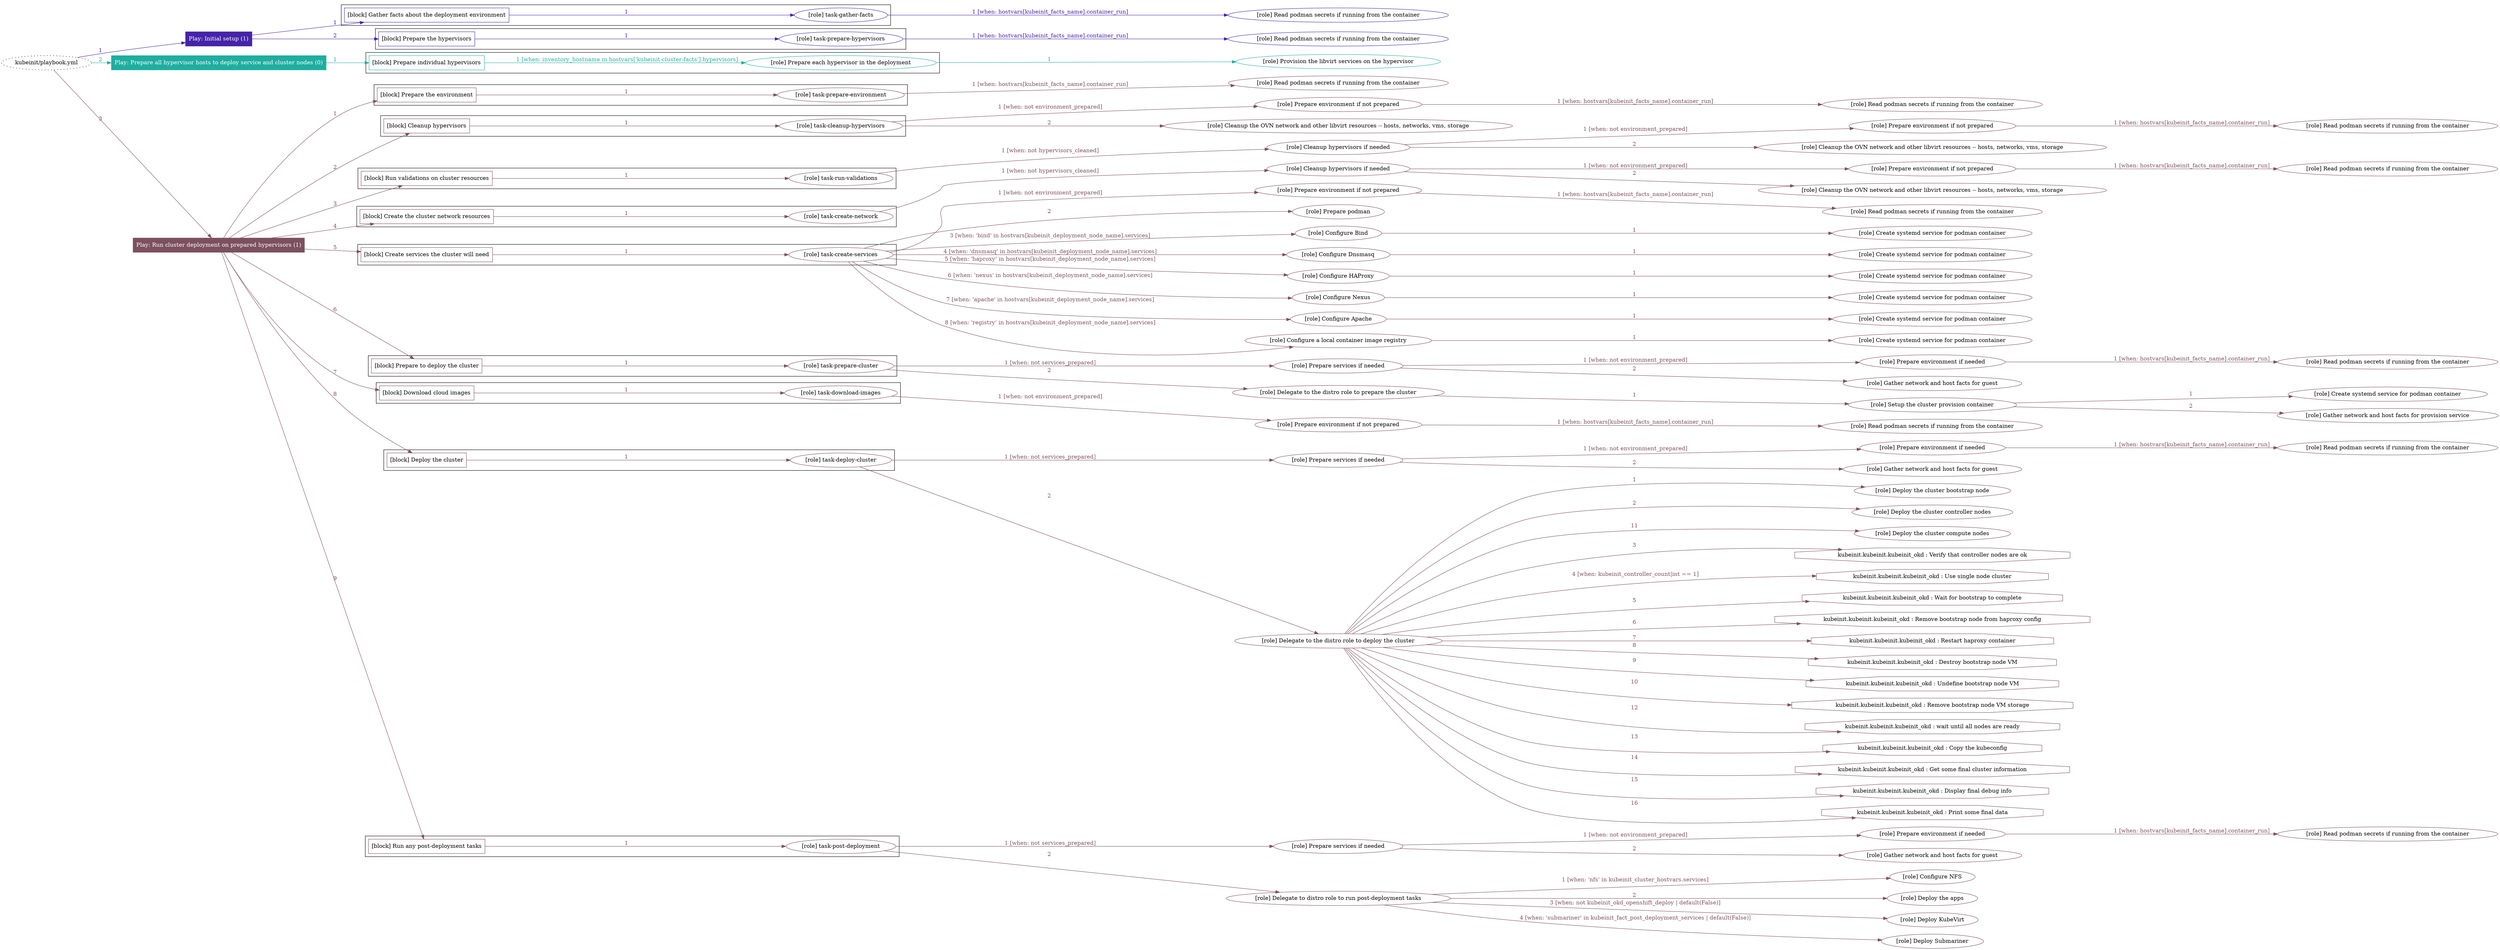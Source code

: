 digraph {
	graph [concentrate=true ordering=in rankdir=LR ratio=fill]
	edge [esep=5 sep=10]
	"kubeinit/playbook.yml" [id=root_node style=dotted]
	play_7d2f7381 [label="Play: Initial setup (1)" color="#4524a8" fontcolor="#ffffff" id=play_7d2f7381 shape=box style=filled tooltip=localhost]
	"kubeinit/playbook.yml" -> play_7d2f7381 [label="1 " color="#4524a8" fontcolor="#4524a8" id=edge_6ad91ef6 labeltooltip="1 " tooltip="1 "]
	subgraph "Read podman secrets if running from the container" {
		role_1c14fb50 [label="[role] Read podman secrets if running from the container" color="#4524a8" id=role_1c14fb50 tooltip="Read podman secrets if running from the container"]
	}
	subgraph "task-gather-facts" {
		role_3646228f [label="[role] task-gather-facts" color="#4524a8" id=role_3646228f tooltip="task-gather-facts"]
		role_3646228f -> role_1c14fb50 [label="1 [when: hostvars[kubeinit_facts_name].container_run]" color="#4524a8" fontcolor="#4524a8" id=edge_77670428 labeltooltip="1 [when: hostvars[kubeinit_facts_name].container_run]" tooltip="1 [when: hostvars[kubeinit_facts_name].container_run]"]
	}
	subgraph "Read podman secrets if running from the container" {
		role_b519b706 [label="[role] Read podman secrets if running from the container" color="#4524a8" id=role_b519b706 tooltip="Read podman secrets if running from the container"]
	}
	subgraph "task-prepare-hypervisors" {
		role_a5843ebe [label="[role] task-prepare-hypervisors" color="#4524a8" id=role_a5843ebe tooltip="task-prepare-hypervisors"]
		role_a5843ebe -> role_b519b706 [label="1 [when: hostvars[kubeinit_facts_name].container_run]" color="#4524a8" fontcolor="#4524a8" id=edge_20d713dc labeltooltip="1 [when: hostvars[kubeinit_facts_name].container_run]" tooltip="1 [when: hostvars[kubeinit_facts_name].container_run]"]
	}
	subgraph "Play: Initial setup (1)" {
		play_7d2f7381 -> block_4e8e53a3 [label=1 color="#4524a8" fontcolor="#4524a8" id=edge_6fdb72be labeltooltip=1 tooltip=1]
		subgraph cluster_block_4e8e53a3 {
			block_4e8e53a3 [label="[block] Gather facts about the deployment environment" color="#4524a8" id=block_4e8e53a3 labeltooltip="Gather facts about the deployment environment" shape=box tooltip="Gather facts about the deployment environment"]
			block_4e8e53a3 -> role_3646228f [label="1 " color="#4524a8" fontcolor="#4524a8" id=edge_73fc9235 labeltooltip="1 " tooltip="1 "]
		}
		play_7d2f7381 -> block_19b87d64 [label=2 color="#4524a8" fontcolor="#4524a8" id=edge_df9b084a labeltooltip=2 tooltip=2]
		subgraph cluster_block_19b87d64 {
			block_19b87d64 [label="[block] Prepare the hypervisors" color="#4524a8" id=block_19b87d64 labeltooltip="Prepare the hypervisors" shape=box tooltip="Prepare the hypervisors"]
			block_19b87d64 -> role_a5843ebe [label="1 " color="#4524a8" fontcolor="#4524a8" id=edge_a1b9829f labeltooltip="1 " tooltip="1 "]
		}
	}
	play_d73f15d1 [label="Play: Prepare all hypervisor hosts to deploy service and cluster nodes (0)" color="#1eae9f" fontcolor="#ffffff" id=play_d73f15d1 shape=box style=filled tooltip="Play: Prepare all hypervisor hosts to deploy service and cluster nodes (0)"]
	"kubeinit/playbook.yml" -> play_d73f15d1 [label="2 " color="#1eae9f" fontcolor="#1eae9f" id=edge_0fe3eff8 labeltooltip="2 " tooltip="2 "]
	subgraph "Provision the libvirt services on the hypervisor" {
		role_e79de451 [label="[role] Provision the libvirt services on the hypervisor" color="#1eae9f" id=role_e79de451 tooltip="Provision the libvirt services on the hypervisor"]
	}
	subgraph "Prepare each hypervisor in the deployment" {
		role_b3261ede [label="[role] Prepare each hypervisor in the deployment" color="#1eae9f" id=role_b3261ede tooltip="Prepare each hypervisor in the deployment"]
		role_b3261ede -> role_e79de451 [label="1 " color="#1eae9f" fontcolor="#1eae9f" id=edge_2cc45184 labeltooltip="1 " tooltip="1 "]
	}
	subgraph "Play: Prepare all hypervisor hosts to deploy service and cluster nodes (0)" {
		play_d73f15d1 -> block_dc60e6c8 [label=1 color="#1eae9f" fontcolor="#1eae9f" id=edge_6f79b375 labeltooltip=1 tooltip=1]
		subgraph cluster_block_dc60e6c8 {
			block_dc60e6c8 [label="[block] Prepare individual hypervisors" color="#1eae9f" id=block_dc60e6c8 labeltooltip="Prepare individual hypervisors" shape=box tooltip="Prepare individual hypervisors"]
			block_dc60e6c8 -> role_b3261ede [label="1 [when: inventory_hostname in hostvars['kubeinit-cluster-facts'].hypervisors]" color="#1eae9f" fontcolor="#1eae9f" id=edge_da0bbf3a labeltooltip="1 [when: inventory_hostname in hostvars['kubeinit-cluster-facts'].hypervisors]" tooltip="1 [when: inventory_hostname in hostvars['kubeinit-cluster-facts'].hypervisors]"]
		}
	}
	play_1d3808f7 [label="Play: Run cluster deployment on prepared hypervisors (1)" color="#7c505f" fontcolor="#ffffff" id=play_1d3808f7 shape=box style=filled tooltip=localhost]
	"kubeinit/playbook.yml" -> play_1d3808f7 [label="3 " color="#7c505f" fontcolor="#7c505f" id=edge_3d11d7c2 labeltooltip="3 " tooltip="3 "]
	subgraph "Read podman secrets if running from the container" {
		role_39e4a702 [label="[role] Read podman secrets if running from the container" color="#7c505f" id=role_39e4a702 tooltip="Read podman secrets if running from the container"]
	}
	subgraph "task-prepare-environment" {
		role_f0932172 [label="[role] task-prepare-environment" color="#7c505f" id=role_f0932172 tooltip="task-prepare-environment"]
		role_f0932172 -> role_39e4a702 [label="1 [when: hostvars[kubeinit_facts_name].container_run]" color="#7c505f" fontcolor="#7c505f" id=edge_34ca42ef labeltooltip="1 [when: hostvars[kubeinit_facts_name].container_run]" tooltip="1 [when: hostvars[kubeinit_facts_name].container_run]"]
	}
	subgraph "Read podman secrets if running from the container" {
		role_e2d43a28 [label="[role] Read podman secrets if running from the container" color="#7c505f" id=role_e2d43a28 tooltip="Read podman secrets if running from the container"]
	}
	subgraph "Prepare environment if not prepared" {
		role_89637f34 [label="[role] Prepare environment if not prepared" color="#7c505f" id=role_89637f34 tooltip="Prepare environment if not prepared"]
		role_89637f34 -> role_e2d43a28 [label="1 [when: hostvars[kubeinit_facts_name].container_run]" color="#7c505f" fontcolor="#7c505f" id=edge_60b1b0a3 labeltooltip="1 [when: hostvars[kubeinit_facts_name].container_run]" tooltip="1 [when: hostvars[kubeinit_facts_name].container_run]"]
	}
	subgraph "Cleanup the OVN network and other libvirt resources -- hosts, networks, vms, storage" {
		role_3848f781 [label="[role] Cleanup the OVN network and other libvirt resources -- hosts, networks, vms, storage" color="#7c505f" id=role_3848f781 tooltip="Cleanup the OVN network and other libvirt resources -- hosts, networks, vms, storage"]
	}
	subgraph "task-cleanup-hypervisors" {
		role_9afb23cd [label="[role] task-cleanup-hypervisors" color="#7c505f" id=role_9afb23cd tooltip="task-cleanup-hypervisors"]
		role_9afb23cd -> role_89637f34 [label="1 [when: not environment_prepared]" color="#7c505f" fontcolor="#7c505f" id=edge_fff485ad labeltooltip="1 [when: not environment_prepared]" tooltip="1 [when: not environment_prepared]"]
		role_9afb23cd -> role_3848f781 [label="2 " color="#7c505f" fontcolor="#7c505f" id=edge_85868484 labeltooltip="2 " tooltip="2 "]
	}
	subgraph "Read podman secrets if running from the container" {
		role_187adf08 [label="[role] Read podman secrets if running from the container" color="#7c505f" id=role_187adf08 tooltip="Read podman secrets if running from the container"]
	}
	subgraph "Prepare environment if not prepared" {
		role_f1ee081c [label="[role] Prepare environment if not prepared" color="#7c505f" id=role_f1ee081c tooltip="Prepare environment if not prepared"]
		role_f1ee081c -> role_187adf08 [label="1 [when: hostvars[kubeinit_facts_name].container_run]" color="#7c505f" fontcolor="#7c505f" id=edge_f477924f labeltooltip="1 [when: hostvars[kubeinit_facts_name].container_run]" tooltip="1 [when: hostvars[kubeinit_facts_name].container_run]"]
	}
	subgraph "Cleanup the OVN network and other libvirt resources -- hosts, networks, vms, storage" {
		role_6dc99ac4 [label="[role] Cleanup the OVN network and other libvirt resources -- hosts, networks, vms, storage" color="#7c505f" id=role_6dc99ac4 tooltip="Cleanup the OVN network and other libvirt resources -- hosts, networks, vms, storage"]
	}
	subgraph "Cleanup hypervisors if needed" {
		role_e7fa2ef7 [label="[role] Cleanup hypervisors if needed" color="#7c505f" id=role_e7fa2ef7 tooltip="Cleanup hypervisors if needed"]
		role_e7fa2ef7 -> role_f1ee081c [label="1 [when: not environment_prepared]" color="#7c505f" fontcolor="#7c505f" id=edge_1c498059 labeltooltip="1 [when: not environment_prepared]" tooltip="1 [when: not environment_prepared]"]
		role_e7fa2ef7 -> role_6dc99ac4 [label="2 " color="#7c505f" fontcolor="#7c505f" id=edge_dbfa1452 labeltooltip="2 " tooltip="2 "]
	}
	subgraph "task-run-validations" {
		role_3ed34e7e [label="[role] task-run-validations" color="#7c505f" id=role_3ed34e7e tooltip="task-run-validations"]
		role_3ed34e7e -> role_e7fa2ef7 [label="1 [when: not hypervisors_cleaned]" color="#7c505f" fontcolor="#7c505f" id=edge_cffe1c76 labeltooltip="1 [when: not hypervisors_cleaned]" tooltip="1 [when: not hypervisors_cleaned]"]
	}
	subgraph "Read podman secrets if running from the container" {
		role_b6eb8983 [label="[role] Read podman secrets if running from the container" color="#7c505f" id=role_b6eb8983 tooltip="Read podman secrets if running from the container"]
	}
	subgraph "Prepare environment if not prepared" {
		role_933c8168 [label="[role] Prepare environment if not prepared" color="#7c505f" id=role_933c8168 tooltip="Prepare environment if not prepared"]
		role_933c8168 -> role_b6eb8983 [label="1 [when: hostvars[kubeinit_facts_name].container_run]" color="#7c505f" fontcolor="#7c505f" id=edge_29f651e1 labeltooltip="1 [when: hostvars[kubeinit_facts_name].container_run]" tooltip="1 [when: hostvars[kubeinit_facts_name].container_run]"]
	}
	subgraph "Cleanup the OVN network and other libvirt resources -- hosts, networks, vms, storage" {
		role_d2748277 [label="[role] Cleanup the OVN network and other libvirt resources -- hosts, networks, vms, storage" color="#7c505f" id=role_d2748277 tooltip="Cleanup the OVN network and other libvirt resources -- hosts, networks, vms, storage"]
	}
	subgraph "Cleanup hypervisors if needed" {
		role_aa43fd49 [label="[role] Cleanup hypervisors if needed" color="#7c505f" id=role_aa43fd49 tooltip="Cleanup hypervisors if needed"]
		role_aa43fd49 -> role_933c8168 [label="1 [when: not environment_prepared]" color="#7c505f" fontcolor="#7c505f" id=edge_e4af177c labeltooltip="1 [when: not environment_prepared]" tooltip="1 [when: not environment_prepared]"]
		role_aa43fd49 -> role_d2748277 [label="2 " color="#7c505f" fontcolor="#7c505f" id=edge_358d51b8 labeltooltip="2 " tooltip="2 "]
	}
	subgraph "task-create-network" {
		role_13f2b196 [label="[role] task-create-network" color="#7c505f" id=role_13f2b196 tooltip="task-create-network"]
		role_13f2b196 -> role_aa43fd49 [label="1 [when: not hypervisors_cleaned]" color="#7c505f" fontcolor="#7c505f" id=edge_5f062961 labeltooltip="1 [when: not hypervisors_cleaned]" tooltip="1 [when: not hypervisors_cleaned]"]
	}
	subgraph "Read podman secrets if running from the container" {
		role_470d8c63 [label="[role] Read podman secrets if running from the container" color="#7c505f" id=role_470d8c63 tooltip="Read podman secrets if running from the container"]
	}
	subgraph "Prepare environment if not prepared" {
		role_807fb23b [label="[role] Prepare environment if not prepared" color="#7c505f" id=role_807fb23b tooltip="Prepare environment if not prepared"]
		role_807fb23b -> role_470d8c63 [label="1 [when: hostvars[kubeinit_facts_name].container_run]" color="#7c505f" fontcolor="#7c505f" id=edge_cb064c23 labeltooltip="1 [when: hostvars[kubeinit_facts_name].container_run]" tooltip="1 [when: hostvars[kubeinit_facts_name].container_run]"]
	}
	subgraph "Prepare podman" {
		role_a3611d41 [label="[role] Prepare podman" color="#7c505f" id=role_a3611d41 tooltip="Prepare podman"]
	}
	subgraph "Create systemd service for podman container" {
		role_ea74315b [label="[role] Create systemd service for podman container" color="#7c505f" id=role_ea74315b tooltip="Create systemd service for podman container"]
	}
	subgraph "Configure Bind" {
		role_83a5820a [label="[role] Configure Bind" color="#7c505f" id=role_83a5820a tooltip="Configure Bind"]
		role_83a5820a -> role_ea74315b [label="1 " color="#7c505f" fontcolor="#7c505f" id=edge_8e218de0 labeltooltip="1 " tooltip="1 "]
	}
	subgraph "Create systemd service for podman container" {
		role_b95d07db [label="[role] Create systemd service for podman container" color="#7c505f" id=role_b95d07db tooltip="Create systemd service for podman container"]
	}
	subgraph "Configure Dnsmasq" {
		role_21d42694 [label="[role] Configure Dnsmasq" color="#7c505f" id=role_21d42694 tooltip="Configure Dnsmasq"]
		role_21d42694 -> role_b95d07db [label="1 " color="#7c505f" fontcolor="#7c505f" id=edge_ee1e392b labeltooltip="1 " tooltip="1 "]
	}
	subgraph "Create systemd service for podman container" {
		role_1d00e116 [label="[role] Create systemd service for podman container" color="#7c505f" id=role_1d00e116 tooltip="Create systemd service for podman container"]
	}
	subgraph "Configure HAProxy" {
		role_e3651c39 [label="[role] Configure HAProxy" color="#7c505f" id=role_e3651c39 tooltip="Configure HAProxy"]
		role_e3651c39 -> role_1d00e116 [label="1 " color="#7c505f" fontcolor="#7c505f" id=edge_f3190dd2 labeltooltip="1 " tooltip="1 "]
	}
	subgraph "Create systemd service for podman container" {
		role_a2766e02 [label="[role] Create systemd service for podman container" color="#7c505f" id=role_a2766e02 tooltip="Create systemd service for podman container"]
	}
	subgraph "Configure Nexus" {
		role_db13585f [label="[role] Configure Nexus" color="#7c505f" id=role_db13585f tooltip="Configure Nexus"]
		role_db13585f -> role_a2766e02 [label="1 " color="#7c505f" fontcolor="#7c505f" id=edge_01aab4e0 labeltooltip="1 " tooltip="1 "]
	}
	subgraph "Create systemd service for podman container" {
		role_e174b138 [label="[role] Create systemd service for podman container" color="#7c505f" id=role_e174b138 tooltip="Create systemd service for podman container"]
	}
	subgraph "Configure Apache" {
		role_b78c520b [label="[role] Configure Apache" color="#7c505f" id=role_b78c520b tooltip="Configure Apache"]
		role_b78c520b -> role_e174b138 [label="1 " color="#7c505f" fontcolor="#7c505f" id=edge_9c5eac04 labeltooltip="1 " tooltip="1 "]
	}
	subgraph "Create systemd service for podman container" {
		role_09942bec [label="[role] Create systemd service for podman container" color="#7c505f" id=role_09942bec tooltip="Create systemd service for podman container"]
	}
	subgraph "Configure a local container image registry" {
		role_4e1a4e13 [label="[role] Configure a local container image registry" color="#7c505f" id=role_4e1a4e13 tooltip="Configure a local container image registry"]
		role_4e1a4e13 -> role_09942bec [label="1 " color="#7c505f" fontcolor="#7c505f" id=edge_110596e5 labeltooltip="1 " tooltip="1 "]
	}
	subgraph "task-create-services" {
		role_08235a43 [label="[role] task-create-services" color="#7c505f" id=role_08235a43 tooltip="task-create-services"]
		role_08235a43 -> role_807fb23b [label="1 [when: not environment_prepared]" color="#7c505f" fontcolor="#7c505f" id=edge_d6e43243 labeltooltip="1 [when: not environment_prepared]" tooltip="1 [when: not environment_prepared]"]
		role_08235a43 -> role_a3611d41 [label="2 " color="#7c505f" fontcolor="#7c505f" id=edge_9b33f55b labeltooltip="2 " tooltip="2 "]
		role_08235a43 -> role_83a5820a [label="3 [when: 'bind' in hostvars[kubeinit_deployment_node_name].services]" color="#7c505f" fontcolor="#7c505f" id=edge_3be163c9 labeltooltip="3 [when: 'bind' in hostvars[kubeinit_deployment_node_name].services]" tooltip="3 [when: 'bind' in hostvars[kubeinit_deployment_node_name].services]"]
		role_08235a43 -> role_21d42694 [label="4 [when: 'dnsmasq' in hostvars[kubeinit_deployment_node_name].services]" color="#7c505f" fontcolor="#7c505f" id=edge_ff90f227 labeltooltip="4 [when: 'dnsmasq' in hostvars[kubeinit_deployment_node_name].services]" tooltip="4 [when: 'dnsmasq' in hostvars[kubeinit_deployment_node_name].services]"]
		role_08235a43 -> role_e3651c39 [label="5 [when: 'haproxy' in hostvars[kubeinit_deployment_node_name].services]" color="#7c505f" fontcolor="#7c505f" id=edge_837c6a90 labeltooltip="5 [when: 'haproxy' in hostvars[kubeinit_deployment_node_name].services]" tooltip="5 [when: 'haproxy' in hostvars[kubeinit_deployment_node_name].services]"]
		role_08235a43 -> role_db13585f [label="6 [when: 'nexus' in hostvars[kubeinit_deployment_node_name].services]" color="#7c505f" fontcolor="#7c505f" id=edge_572ab359 labeltooltip="6 [when: 'nexus' in hostvars[kubeinit_deployment_node_name].services]" tooltip="6 [when: 'nexus' in hostvars[kubeinit_deployment_node_name].services]"]
		role_08235a43 -> role_b78c520b [label="7 [when: 'apache' in hostvars[kubeinit_deployment_node_name].services]" color="#7c505f" fontcolor="#7c505f" id=edge_a09a6984 labeltooltip="7 [when: 'apache' in hostvars[kubeinit_deployment_node_name].services]" tooltip="7 [when: 'apache' in hostvars[kubeinit_deployment_node_name].services]"]
		role_08235a43 -> role_4e1a4e13 [label="8 [when: 'registry' in hostvars[kubeinit_deployment_node_name].services]" color="#7c505f" fontcolor="#7c505f" id=edge_743a44cc labeltooltip="8 [when: 'registry' in hostvars[kubeinit_deployment_node_name].services]" tooltip="8 [when: 'registry' in hostvars[kubeinit_deployment_node_name].services]"]
	}
	subgraph "Read podman secrets if running from the container" {
		role_adf14bd3 [label="[role] Read podman secrets if running from the container" color="#7c505f" id=role_adf14bd3 tooltip="Read podman secrets if running from the container"]
	}
	subgraph "Prepare environment if needed" {
		role_a1bd424e [label="[role] Prepare environment if needed" color="#7c505f" id=role_a1bd424e tooltip="Prepare environment if needed"]
		role_a1bd424e -> role_adf14bd3 [label="1 [when: hostvars[kubeinit_facts_name].container_run]" color="#7c505f" fontcolor="#7c505f" id=edge_67751fe9 labeltooltip="1 [when: hostvars[kubeinit_facts_name].container_run]" tooltip="1 [when: hostvars[kubeinit_facts_name].container_run]"]
	}
	subgraph "Gather network and host facts for guest" {
		role_ac29c97d [label="[role] Gather network and host facts for guest" color="#7c505f" id=role_ac29c97d tooltip="Gather network and host facts for guest"]
	}
	subgraph "Prepare services if needed" {
		role_f673ac6f [label="[role] Prepare services if needed" color="#7c505f" id=role_f673ac6f tooltip="Prepare services if needed"]
		role_f673ac6f -> role_a1bd424e [label="1 [when: not environment_prepared]" color="#7c505f" fontcolor="#7c505f" id=edge_98a06494 labeltooltip="1 [when: not environment_prepared]" tooltip="1 [when: not environment_prepared]"]
		role_f673ac6f -> role_ac29c97d [label="2 " color="#7c505f" fontcolor="#7c505f" id=edge_6248c4b0 labeltooltip="2 " tooltip="2 "]
	}
	subgraph "Create systemd service for podman container" {
		role_c8611197 [label="[role] Create systemd service for podman container" color="#7c505f" id=role_c8611197 tooltip="Create systemd service for podman container"]
	}
	subgraph "Gather network and host facts for provision service" {
		role_8b862d4f [label="[role] Gather network and host facts for provision service" color="#7c505f" id=role_8b862d4f tooltip="Gather network and host facts for provision service"]
	}
	subgraph "Setup the cluster provision container" {
		role_ebb8c73a [label="[role] Setup the cluster provision container" color="#7c505f" id=role_ebb8c73a tooltip="Setup the cluster provision container"]
		role_ebb8c73a -> role_c8611197 [label="1 " color="#7c505f" fontcolor="#7c505f" id=edge_4eac9c98 labeltooltip="1 " tooltip="1 "]
		role_ebb8c73a -> role_8b862d4f [label="2 " color="#7c505f" fontcolor="#7c505f" id=edge_6397be35 labeltooltip="2 " tooltip="2 "]
	}
	subgraph "Delegate to the distro role to prepare the cluster" {
		role_8f961a01 [label="[role] Delegate to the distro role to prepare the cluster" color="#7c505f" id=role_8f961a01 tooltip="Delegate to the distro role to prepare the cluster"]
		role_8f961a01 -> role_ebb8c73a [label="1 " color="#7c505f" fontcolor="#7c505f" id=edge_67d3140d labeltooltip="1 " tooltip="1 "]
	}
	subgraph "task-prepare-cluster" {
		role_cee1e1ce [label="[role] task-prepare-cluster" color="#7c505f" id=role_cee1e1ce tooltip="task-prepare-cluster"]
		role_cee1e1ce -> role_f673ac6f [label="1 [when: not services_prepared]" color="#7c505f" fontcolor="#7c505f" id=edge_0a2780ce labeltooltip="1 [when: not services_prepared]" tooltip="1 [when: not services_prepared]"]
		role_cee1e1ce -> role_8f961a01 [label="2 " color="#7c505f" fontcolor="#7c505f" id=edge_4c31b080 labeltooltip="2 " tooltip="2 "]
	}
	subgraph "Read podman secrets if running from the container" {
		role_eb6038cc [label="[role] Read podman secrets if running from the container" color="#7c505f" id=role_eb6038cc tooltip="Read podman secrets if running from the container"]
	}
	subgraph "Prepare environment if not prepared" {
		role_b472aafc [label="[role] Prepare environment if not prepared" color="#7c505f" id=role_b472aafc tooltip="Prepare environment if not prepared"]
		role_b472aafc -> role_eb6038cc [label="1 [when: hostvars[kubeinit_facts_name].container_run]" color="#7c505f" fontcolor="#7c505f" id=edge_16af4df9 labeltooltip="1 [when: hostvars[kubeinit_facts_name].container_run]" tooltip="1 [when: hostvars[kubeinit_facts_name].container_run]"]
	}
	subgraph "task-download-images" {
		role_83c79166 [label="[role] task-download-images" color="#7c505f" id=role_83c79166 tooltip="task-download-images"]
		role_83c79166 -> role_b472aafc [label="1 [when: not environment_prepared]" color="#7c505f" fontcolor="#7c505f" id=edge_0a151990 labeltooltip="1 [when: not environment_prepared]" tooltip="1 [when: not environment_prepared]"]
	}
	subgraph "Read podman secrets if running from the container" {
		role_9eff4251 [label="[role] Read podman secrets if running from the container" color="#7c505f" id=role_9eff4251 tooltip="Read podman secrets if running from the container"]
	}
	subgraph "Prepare environment if needed" {
		role_a9432e18 [label="[role] Prepare environment if needed" color="#7c505f" id=role_a9432e18 tooltip="Prepare environment if needed"]
		role_a9432e18 -> role_9eff4251 [label="1 [when: hostvars[kubeinit_facts_name].container_run]" color="#7c505f" fontcolor="#7c505f" id=edge_fe723014 labeltooltip="1 [when: hostvars[kubeinit_facts_name].container_run]" tooltip="1 [when: hostvars[kubeinit_facts_name].container_run]"]
	}
	subgraph "Gather network and host facts for guest" {
		role_549f1d61 [label="[role] Gather network and host facts for guest" color="#7c505f" id=role_549f1d61 tooltip="Gather network and host facts for guest"]
	}
	subgraph "Prepare services if needed" {
		role_f48eb972 [label="[role] Prepare services if needed" color="#7c505f" id=role_f48eb972 tooltip="Prepare services if needed"]
		role_f48eb972 -> role_a9432e18 [label="1 [when: not environment_prepared]" color="#7c505f" fontcolor="#7c505f" id=edge_223d2a92 labeltooltip="1 [when: not environment_prepared]" tooltip="1 [when: not environment_prepared]"]
		role_f48eb972 -> role_549f1d61 [label="2 " color="#7c505f" fontcolor="#7c505f" id=edge_14d04773 labeltooltip="2 " tooltip="2 "]
	}
	subgraph "Deploy the cluster bootstrap node" {
		role_5db68be6 [label="[role] Deploy the cluster bootstrap node" color="#7c505f" id=role_5db68be6 tooltip="Deploy the cluster bootstrap node"]
	}
	subgraph "Deploy the cluster controller nodes" {
		role_98876dc2 [label="[role] Deploy the cluster controller nodes" color="#7c505f" id=role_98876dc2 tooltip="Deploy the cluster controller nodes"]
	}
	subgraph "Deploy the cluster compute nodes" {
		role_6df8fa70 [label="[role] Deploy the cluster compute nodes" color="#7c505f" id=role_6df8fa70 tooltip="Deploy the cluster compute nodes"]
	}
	subgraph "Delegate to the distro role to deploy the cluster" {
		role_d072c6f0 [label="[role] Delegate to the distro role to deploy the cluster" color="#7c505f" id=role_d072c6f0 tooltip="Delegate to the distro role to deploy the cluster"]
		role_d072c6f0 -> role_5db68be6 [label="1 " color="#7c505f" fontcolor="#7c505f" id=edge_83d0f9de labeltooltip="1 " tooltip="1 "]
		role_d072c6f0 -> role_98876dc2 [label="2 " color="#7c505f" fontcolor="#7c505f" id=edge_cdf183f9 labeltooltip="2 " tooltip="2 "]
		task_a4409afd [label="kubeinit.kubeinit.kubeinit_okd : Verify that controller nodes are ok" color="#7c505f" id=task_a4409afd shape=octagon tooltip="kubeinit.kubeinit.kubeinit_okd : Verify that controller nodes are ok"]
		role_d072c6f0 -> task_a4409afd [label="3 " color="#7c505f" fontcolor="#7c505f" id=edge_1eaf8659 labeltooltip="3 " tooltip="3 "]
		task_60b9361b [label="kubeinit.kubeinit.kubeinit_okd : Use single node cluster" color="#7c505f" id=task_60b9361b shape=octagon tooltip="kubeinit.kubeinit.kubeinit_okd : Use single node cluster"]
		role_d072c6f0 -> task_60b9361b [label="4 [when: kubeinit_controller_count|int == 1]" color="#7c505f" fontcolor="#7c505f" id=edge_df6e50f7 labeltooltip="4 [when: kubeinit_controller_count|int == 1]" tooltip="4 [when: kubeinit_controller_count|int == 1]"]
		task_716bfe87 [label="kubeinit.kubeinit.kubeinit_okd : Wait for bootstrap to complete" color="#7c505f" id=task_716bfe87 shape=octagon tooltip="kubeinit.kubeinit.kubeinit_okd : Wait for bootstrap to complete"]
		role_d072c6f0 -> task_716bfe87 [label="5 " color="#7c505f" fontcolor="#7c505f" id=edge_abbdb6d4 labeltooltip="5 " tooltip="5 "]
		task_b5d8d238 [label="kubeinit.kubeinit.kubeinit_okd : Remove bootstrap node from haproxy config" color="#7c505f" id=task_b5d8d238 shape=octagon tooltip="kubeinit.kubeinit.kubeinit_okd : Remove bootstrap node from haproxy config"]
		role_d072c6f0 -> task_b5d8d238 [label="6 " color="#7c505f" fontcolor="#7c505f" id=edge_e50542c4 labeltooltip="6 " tooltip="6 "]
		task_5495efbc [label="kubeinit.kubeinit.kubeinit_okd : Restart haproxy container" color="#7c505f" id=task_5495efbc shape=octagon tooltip="kubeinit.kubeinit.kubeinit_okd : Restart haproxy container"]
		role_d072c6f0 -> task_5495efbc [label="7 " color="#7c505f" fontcolor="#7c505f" id=edge_9cbf4efd labeltooltip="7 " tooltip="7 "]
		task_8b428b18 [label="kubeinit.kubeinit.kubeinit_okd : Destroy bootstrap node VM" color="#7c505f" id=task_8b428b18 shape=octagon tooltip="kubeinit.kubeinit.kubeinit_okd : Destroy bootstrap node VM"]
		role_d072c6f0 -> task_8b428b18 [label="8 " color="#7c505f" fontcolor="#7c505f" id=edge_de9c2d40 labeltooltip="8 " tooltip="8 "]
		task_bd5af437 [label="kubeinit.kubeinit.kubeinit_okd : Undefine bootstrap node VM" color="#7c505f" id=task_bd5af437 shape=octagon tooltip="kubeinit.kubeinit.kubeinit_okd : Undefine bootstrap node VM"]
		role_d072c6f0 -> task_bd5af437 [label="9 " color="#7c505f" fontcolor="#7c505f" id=edge_07f57678 labeltooltip="9 " tooltip="9 "]
		task_3e707cfe [label="kubeinit.kubeinit.kubeinit_okd : Remove bootstrap node VM storage" color="#7c505f" id=task_3e707cfe shape=octagon tooltip="kubeinit.kubeinit.kubeinit_okd : Remove bootstrap node VM storage"]
		role_d072c6f0 -> task_3e707cfe [label="10 " color="#7c505f" fontcolor="#7c505f" id=edge_d69c6c9b labeltooltip="10 " tooltip="10 "]
		role_d072c6f0 -> role_6df8fa70 [label="11 " color="#7c505f" fontcolor="#7c505f" id=edge_705901b4 labeltooltip="11 " tooltip="11 "]
		task_e7273496 [label="kubeinit.kubeinit.kubeinit_okd : wait until all nodes are ready" color="#7c505f" id=task_e7273496 shape=octagon tooltip="kubeinit.kubeinit.kubeinit_okd : wait until all nodes are ready"]
		role_d072c6f0 -> task_e7273496 [label="12 " color="#7c505f" fontcolor="#7c505f" id=edge_888a80fa labeltooltip="12 " tooltip="12 "]
		task_d0af683c [label="kubeinit.kubeinit.kubeinit_okd : Copy the kubeconfig" color="#7c505f" id=task_d0af683c shape=octagon tooltip="kubeinit.kubeinit.kubeinit_okd : Copy the kubeconfig"]
		role_d072c6f0 -> task_d0af683c [label="13 " color="#7c505f" fontcolor="#7c505f" id=edge_23ff6f99 labeltooltip="13 " tooltip="13 "]
		task_82f23985 [label="kubeinit.kubeinit.kubeinit_okd : Get some final cluster information" color="#7c505f" id=task_82f23985 shape=octagon tooltip="kubeinit.kubeinit.kubeinit_okd : Get some final cluster information"]
		role_d072c6f0 -> task_82f23985 [label="14 " color="#7c505f" fontcolor="#7c505f" id=edge_41baec67 labeltooltip="14 " tooltip="14 "]
		task_9158203f [label="kubeinit.kubeinit.kubeinit_okd : Display final debug info" color="#7c505f" id=task_9158203f shape=octagon tooltip="kubeinit.kubeinit.kubeinit_okd : Display final debug info"]
		role_d072c6f0 -> task_9158203f [label="15 " color="#7c505f" fontcolor="#7c505f" id=edge_578d93f5 labeltooltip="15 " tooltip="15 "]
		task_333cb152 [label="kubeinit.kubeinit.kubeinit_okd : Print some final data" color="#7c505f" id=task_333cb152 shape=octagon tooltip="kubeinit.kubeinit.kubeinit_okd : Print some final data"]
		role_d072c6f0 -> task_333cb152 [label="16 " color="#7c505f" fontcolor="#7c505f" id=edge_8a9890fa labeltooltip="16 " tooltip="16 "]
	}
	subgraph "task-deploy-cluster" {
		role_bf940465 [label="[role] task-deploy-cluster" color="#7c505f" id=role_bf940465 tooltip="task-deploy-cluster"]
		role_bf940465 -> role_f48eb972 [label="1 [when: not services_prepared]" color="#7c505f" fontcolor="#7c505f" id=edge_35bf8dfe labeltooltip="1 [when: not services_prepared]" tooltip="1 [when: not services_prepared]"]
		role_bf940465 -> role_d072c6f0 [label="2 " color="#7c505f" fontcolor="#7c505f" id=edge_d5043df9 labeltooltip="2 " tooltip="2 "]
	}
	subgraph "Read podman secrets if running from the container" {
		role_5b15daf9 [label="[role] Read podman secrets if running from the container" color="#7c505f" id=role_5b15daf9 tooltip="Read podman secrets if running from the container"]
	}
	subgraph "Prepare environment if needed" {
		role_df440321 [label="[role] Prepare environment if needed" color="#7c505f" id=role_df440321 tooltip="Prepare environment if needed"]
		role_df440321 -> role_5b15daf9 [label="1 [when: hostvars[kubeinit_facts_name].container_run]" color="#7c505f" fontcolor="#7c505f" id=edge_d6dd420e labeltooltip="1 [when: hostvars[kubeinit_facts_name].container_run]" tooltip="1 [when: hostvars[kubeinit_facts_name].container_run]"]
	}
	subgraph "Gather network and host facts for guest" {
		role_c52cb518 [label="[role] Gather network and host facts for guest" color="#7c505f" id=role_c52cb518 tooltip="Gather network and host facts for guest"]
	}
	subgraph "Prepare services if needed" {
		role_26c14378 [label="[role] Prepare services if needed" color="#7c505f" id=role_26c14378 tooltip="Prepare services if needed"]
		role_26c14378 -> role_df440321 [label="1 [when: not environment_prepared]" color="#7c505f" fontcolor="#7c505f" id=edge_012ebabc labeltooltip="1 [when: not environment_prepared]" tooltip="1 [when: not environment_prepared]"]
		role_26c14378 -> role_c52cb518 [label="2 " color="#7c505f" fontcolor="#7c505f" id=edge_febd2e3e labeltooltip="2 " tooltip="2 "]
	}
	subgraph "Configure NFS" {
		role_487bee98 [label="[role] Configure NFS" color="#7c505f" id=role_487bee98 tooltip="Configure NFS"]
	}
	subgraph "Deploy the apps" {
		role_3ccc5013 [label="[role] Deploy the apps" color="#7c505f" id=role_3ccc5013 tooltip="Deploy the apps"]
	}
	subgraph "Deploy KubeVirt" {
		role_6f4d2606 [label="[role] Deploy KubeVirt" color="#7c505f" id=role_6f4d2606 tooltip="Deploy KubeVirt"]
	}
	subgraph "Deploy Submariner" {
		role_3ee713f9 [label="[role] Deploy Submariner" color="#7c505f" id=role_3ee713f9 tooltip="Deploy Submariner"]
	}
	subgraph "Delegate to distro role to run post-deployment tasks" {
		role_c47ec372 [label="[role] Delegate to distro role to run post-deployment tasks" color="#7c505f" id=role_c47ec372 tooltip="Delegate to distro role to run post-deployment tasks"]
		role_c47ec372 -> role_487bee98 [label="1 [when: 'nfs' in kubeinit_cluster_hostvars.services]" color="#7c505f" fontcolor="#7c505f" id=edge_c5fa2215 labeltooltip="1 [when: 'nfs' in kubeinit_cluster_hostvars.services]" tooltip="1 [when: 'nfs' in kubeinit_cluster_hostvars.services]"]
		role_c47ec372 -> role_3ccc5013 [label="2 " color="#7c505f" fontcolor="#7c505f" id=edge_7c5a1241 labeltooltip="2 " tooltip="2 "]
		role_c47ec372 -> role_6f4d2606 [label="3 [when: not kubeinit_okd_openshift_deploy | default(False)]" color="#7c505f" fontcolor="#7c505f" id=edge_b868b114 labeltooltip="3 [when: not kubeinit_okd_openshift_deploy | default(False)]" tooltip="3 [when: not kubeinit_okd_openshift_deploy | default(False)]"]
		role_c47ec372 -> role_3ee713f9 [label="4 [when: 'submariner' in kubeinit_fact_post_deployment_services | default(False)]" color="#7c505f" fontcolor="#7c505f" id=edge_e4aa03f0 labeltooltip="4 [when: 'submariner' in kubeinit_fact_post_deployment_services | default(False)]" tooltip="4 [when: 'submariner' in kubeinit_fact_post_deployment_services | default(False)]"]
	}
	subgraph "task-post-deployment" {
		role_088d9b49 [label="[role] task-post-deployment" color="#7c505f" id=role_088d9b49 tooltip="task-post-deployment"]
		role_088d9b49 -> role_26c14378 [label="1 [when: not services_prepared]" color="#7c505f" fontcolor="#7c505f" id=edge_18bf8547 labeltooltip="1 [when: not services_prepared]" tooltip="1 [when: not services_prepared]"]
		role_088d9b49 -> role_c47ec372 [label="2 " color="#7c505f" fontcolor="#7c505f" id=edge_fa311b38 labeltooltip="2 " tooltip="2 "]
	}
	subgraph "Play: Run cluster deployment on prepared hypervisors (1)" {
		play_1d3808f7 -> block_4cd3288a [label=1 color="#7c505f" fontcolor="#7c505f" id=edge_2d46e28c labeltooltip=1 tooltip=1]
		subgraph cluster_block_4cd3288a {
			block_4cd3288a [label="[block] Prepare the environment" color="#7c505f" id=block_4cd3288a labeltooltip="Prepare the environment" shape=box tooltip="Prepare the environment"]
			block_4cd3288a -> role_f0932172 [label="1 " color="#7c505f" fontcolor="#7c505f" id=edge_54a75c5a labeltooltip="1 " tooltip="1 "]
		}
		play_1d3808f7 -> block_fd71cfaf [label=2 color="#7c505f" fontcolor="#7c505f" id=edge_2a80430a labeltooltip=2 tooltip=2]
		subgraph cluster_block_fd71cfaf {
			block_fd71cfaf [label="[block] Cleanup hypervisors" color="#7c505f" id=block_fd71cfaf labeltooltip="Cleanup hypervisors" shape=box tooltip="Cleanup hypervisors"]
			block_fd71cfaf -> role_9afb23cd [label="1 " color="#7c505f" fontcolor="#7c505f" id=edge_203bb874 labeltooltip="1 " tooltip="1 "]
		}
		play_1d3808f7 -> block_7fc90a31 [label=3 color="#7c505f" fontcolor="#7c505f" id=edge_b25c4d0f labeltooltip=3 tooltip=3]
		subgraph cluster_block_7fc90a31 {
			block_7fc90a31 [label="[block] Run validations on cluster resources" color="#7c505f" id=block_7fc90a31 labeltooltip="Run validations on cluster resources" shape=box tooltip="Run validations on cluster resources"]
			block_7fc90a31 -> role_3ed34e7e [label="1 " color="#7c505f" fontcolor="#7c505f" id=edge_ddc884af labeltooltip="1 " tooltip="1 "]
		}
		play_1d3808f7 -> block_9aaa79e6 [label=4 color="#7c505f" fontcolor="#7c505f" id=edge_76846a5b labeltooltip=4 tooltip=4]
		subgraph cluster_block_9aaa79e6 {
			block_9aaa79e6 [label="[block] Create the cluster network resources" color="#7c505f" id=block_9aaa79e6 labeltooltip="Create the cluster network resources" shape=box tooltip="Create the cluster network resources"]
			block_9aaa79e6 -> role_13f2b196 [label="1 " color="#7c505f" fontcolor="#7c505f" id=edge_09f72999 labeltooltip="1 " tooltip="1 "]
		}
		play_1d3808f7 -> block_5eecf919 [label=5 color="#7c505f" fontcolor="#7c505f" id=edge_4e9c7ae9 labeltooltip=5 tooltip=5]
		subgraph cluster_block_5eecf919 {
			block_5eecf919 [label="[block] Create services the cluster will need" color="#7c505f" id=block_5eecf919 labeltooltip="Create services the cluster will need" shape=box tooltip="Create services the cluster will need"]
			block_5eecf919 -> role_08235a43 [label="1 " color="#7c505f" fontcolor="#7c505f" id=edge_5e9714a2 labeltooltip="1 " tooltip="1 "]
		}
		play_1d3808f7 -> block_03f07f02 [label=6 color="#7c505f" fontcolor="#7c505f" id=edge_0ac4a48c labeltooltip=6 tooltip=6]
		subgraph cluster_block_03f07f02 {
			block_03f07f02 [label="[block] Prepare to deploy the cluster" color="#7c505f" id=block_03f07f02 labeltooltip="Prepare to deploy the cluster" shape=box tooltip="Prepare to deploy the cluster"]
			block_03f07f02 -> role_cee1e1ce [label="1 " color="#7c505f" fontcolor="#7c505f" id=edge_ad2d77d4 labeltooltip="1 " tooltip="1 "]
		}
		play_1d3808f7 -> block_30fcc917 [label=7 color="#7c505f" fontcolor="#7c505f" id=edge_ec5d63da labeltooltip=7 tooltip=7]
		subgraph cluster_block_30fcc917 {
			block_30fcc917 [label="[block] Download cloud images" color="#7c505f" id=block_30fcc917 labeltooltip="Download cloud images" shape=box tooltip="Download cloud images"]
			block_30fcc917 -> role_83c79166 [label="1 " color="#7c505f" fontcolor="#7c505f" id=edge_629165ff labeltooltip="1 " tooltip="1 "]
		}
		play_1d3808f7 -> block_e76a2135 [label=8 color="#7c505f" fontcolor="#7c505f" id=edge_ad96aefb labeltooltip=8 tooltip=8]
		subgraph cluster_block_e76a2135 {
			block_e76a2135 [label="[block] Deploy the cluster" color="#7c505f" id=block_e76a2135 labeltooltip="Deploy the cluster" shape=box tooltip="Deploy the cluster"]
			block_e76a2135 -> role_bf940465 [label="1 " color="#7c505f" fontcolor="#7c505f" id=edge_0a618e45 labeltooltip="1 " tooltip="1 "]
		}
		play_1d3808f7 -> block_1cbf3675 [label=9 color="#7c505f" fontcolor="#7c505f" id=edge_a04d556e labeltooltip=9 tooltip=9]
		subgraph cluster_block_1cbf3675 {
			block_1cbf3675 [label="[block] Run any post-deployment tasks" color="#7c505f" id=block_1cbf3675 labeltooltip="Run any post-deployment tasks" shape=box tooltip="Run any post-deployment tasks"]
			block_1cbf3675 -> role_088d9b49 [label="1 " color="#7c505f" fontcolor="#7c505f" id=edge_e4480e3d labeltooltip="1 " tooltip="1 "]
		}
	}
}
